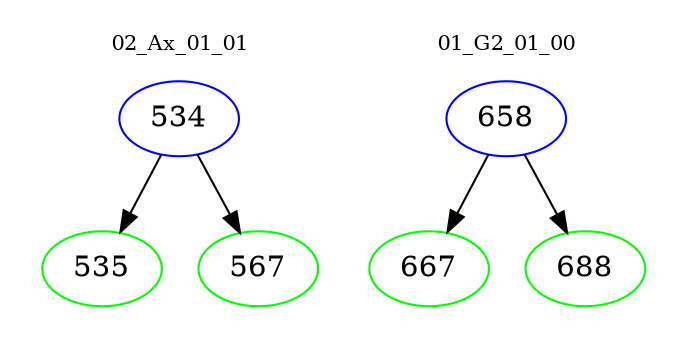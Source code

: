 digraph{
subgraph cluster_0 {
color = white
label = "02_Ax_01_01";
fontsize=10;
T0_534 [label="534", color="blue"]
T0_534 -> T0_535 [color="black"]
T0_535 [label="535", color="green"]
T0_534 -> T0_567 [color="black"]
T0_567 [label="567", color="green"]
}
subgraph cluster_1 {
color = white
label = "01_G2_01_00";
fontsize=10;
T1_658 [label="658", color="blue"]
T1_658 -> T1_667 [color="black"]
T1_667 [label="667", color="green"]
T1_658 -> T1_688 [color="black"]
T1_688 [label="688", color="green"]
}
}
